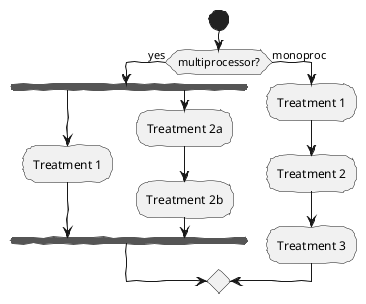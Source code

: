 @startuml
skinparam handwritten true
start
if (multiprocessor?) then (yes)
  fork
    :Treatment 1;
  fork again
    :Treatment 2a;
    :Treatment 2b;
  end fork
else (monoproc)
  :Treatment 1;
  :Treatment 2;
  :Treatment 3;  
endif
@enduml
